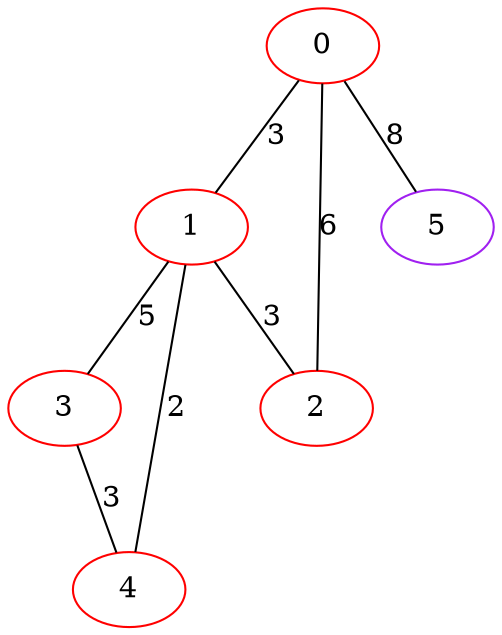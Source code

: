 graph "" {
0 [color=red, weight=1];
1 [color=red, weight=1];
2 [color=red, weight=1];
3 [color=red, weight=1];
4 [color=red, weight=1];
5 [color=purple, weight=4];
0 -- 1  [key=0, label=3];
0 -- 2  [key=0, label=6];
0 -- 5  [key=0, label=8];
1 -- 2  [key=0, label=3];
1 -- 3  [key=0, label=5];
1 -- 4  [key=0, label=2];
3 -- 4  [key=0, label=3];
}
